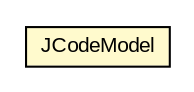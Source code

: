 #!/usr/local/bin/dot
#
# Class diagram 
# Generated by UMLGraph version 5.1 (http://www.umlgraph.org/)
#

digraph G {
	edge [fontname="arial",fontsize=10,labelfontname="arial",labelfontsize=10];
	node [fontname="arial",fontsize=10,shape=plaintext];
	nodesep=0.25;
	ranksep=0.5;
	// com.helger.jcodemodel.JCodeModel
	c6549 [label=<<table title="com.helger.jcodemodel.JCodeModel" border="0" cellborder="1" cellspacing="0" cellpadding="2" port="p" bgcolor="lemonChiffon" href="./JCodeModel.html">
		<tr><td><table border="0" cellspacing="0" cellpadding="1">
<tr><td align="center" balign="center"> JCodeModel </td></tr>
		</table></td></tr>
		</table>>, fontname="arial", fontcolor="black", fontsize=10.0];
}


